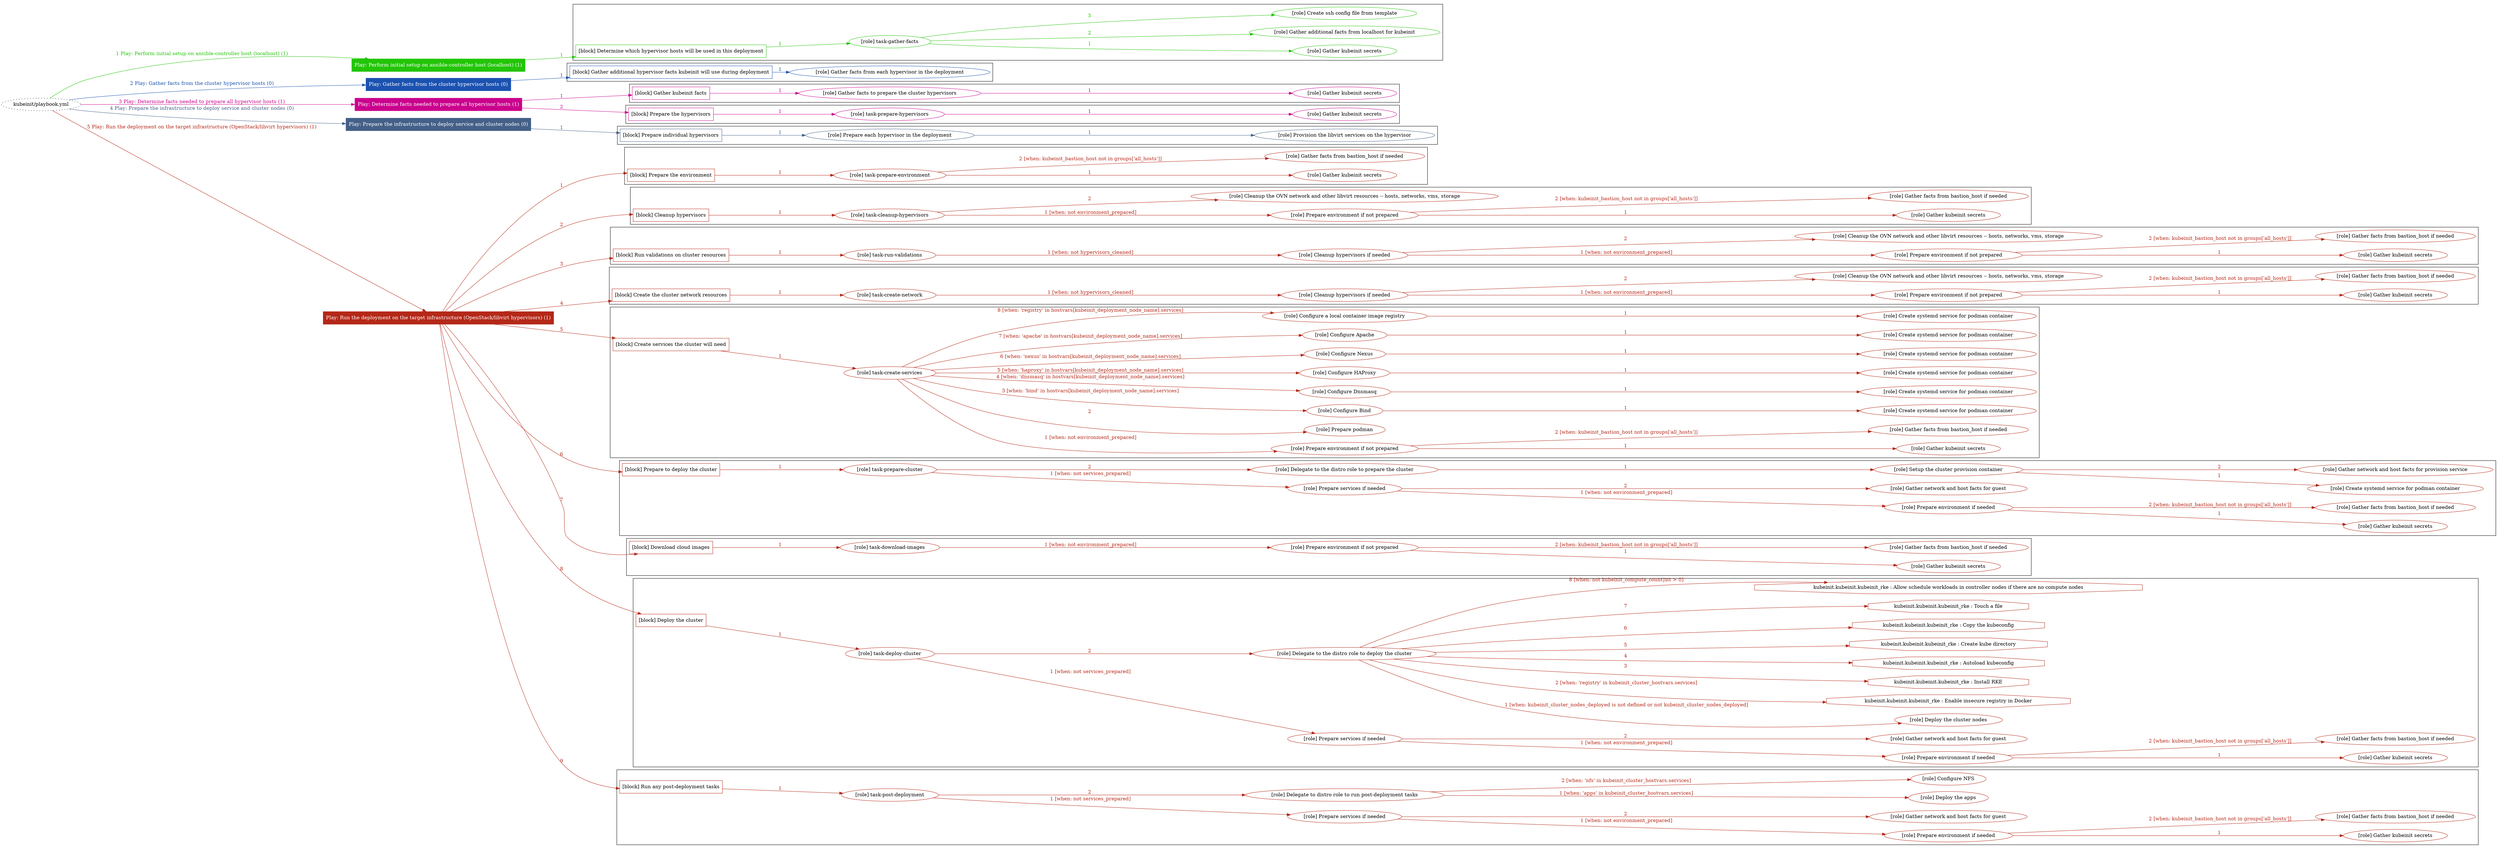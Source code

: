 digraph {
	graph [concentrate=true ordering=in rankdir=LR ratio=fill]
	edge [esep=5 sep=10]
	"kubeinit/playbook.yml" [URL="/home/runner/work/kubeinit/kubeinit/kubeinit/playbook.yml" id=playbook_997d7020 style=dotted]
	"kubeinit/playbook.yml" -> play_9b0a5a43 [label="1 Play: Perform initial setup on ansible-controller host (localhost) (1)" color="#22c507" fontcolor="#22c507" id=edge_play_9b0a5a43 labeltooltip="1 Play: Perform initial setup on ansible-controller host (localhost) (1)" tooltip="1 Play: Perform initial setup on ansible-controller host (localhost) (1)"]
	subgraph "Play: Perform initial setup on ansible-controller host (localhost) (1)" {
		play_9b0a5a43 [label="Play: Perform initial setup on ansible-controller host (localhost) (1)" URL="/home/runner/work/kubeinit/kubeinit/kubeinit/playbook.yml" color="#22c507" fontcolor="#ffffff" id=play_9b0a5a43 shape=box style=filled tooltip=localhost]
		play_9b0a5a43 -> block_a9a8a335 [label=1 color="#22c507" fontcolor="#22c507" id=edge_block_a9a8a335 labeltooltip=1 tooltip=1]
		subgraph cluster_block_a9a8a335 {
			block_a9a8a335 [label="[block] Determine which hypervisor hosts will be used in this deployment" URL="/home/runner/work/kubeinit/kubeinit/kubeinit/playbook.yml" color="#22c507" id=block_a9a8a335 labeltooltip="Determine which hypervisor hosts will be used in this deployment" shape=box tooltip="Determine which hypervisor hosts will be used in this deployment"]
			block_a9a8a335 -> role_75005054 [label="1 " color="#22c507" fontcolor="#22c507" id=edge_role_75005054 labeltooltip="1 " tooltip="1 "]
			subgraph "task-gather-facts" {
				role_75005054 [label="[role] task-gather-facts" URL="/home/runner/work/kubeinit/kubeinit/kubeinit/playbook.yml" color="#22c507" id=role_75005054 tooltip="task-gather-facts"]
				role_75005054 -> role_78a92930 [label="1 " color="#22c507" fontcolor="#22c507" id=edge_role_78a92930 labeltooltip="1 " tooltip="1 "]
				subgraph "Gather kubeinit secrets" {
					role_78a92930 [label="[role] Gather kubeinit secrets" URL="/home/runner/.ansible/collections/ansible_collections/kubeinit/kubeinit/roles/kubeinit_prepare/tasks/build_hypervisors_group.yml" color="#22c507" id=role_78a92930 tooltip="Gather kubeinit secrets"]
				}
				role_75005054 -> role_600c07ed [label="2 " color="#22c507" fontcolor="#22c507" id=edge_role_600c07ed labeltooltip="2 " tooltip="2 "]
				subgraph "Gather additional facts from localhost for kubeinit" {
					role_600c07ed [label="[role] Gather additional facts from localhost for kubeinit" URL="/home/runner/.ansible/collections/ansible_collections/kubeinit/kubeinit/roles/kubeinit_prepare/tasks/build_hypervisors_group.yml" color="#22c507" id=role_600c07ed tooltip="Gather additional facts from localhost for kubeinit"]
				}
				role_75005054 -> role_361a800b [label="3 " color="#22c507" fontcolor="#22c507" id=edge_role_361a800b labeltooltip="3 " tooltip="3 "]
				subgraph "Create ssh config file from template" {
					role_361a800b [label="[role] Create ssh config file from template" URL="/home/runner/.ansible/collections/ansible_collections/kubeinit/kubeinit/roles/kubeinit_prepare/tasks/build_hypervisors_group.yml" color="#22c507" id=role_361a800b tooltip="Create ssh config file from template"]
				}
			}
		}
	}
	"kubeinit/playbook.yml" -> play_b379dd19 [label="2 Play: Gather facts from the cluster hypervisor hosts (0)" color="#1b52b1" fontcolor="#1b52b1" id=edge_play_b379dd19 labeltooltip="2 Play: Gather facts from the cluster hypervisor hosts (0)" tooltip="2 Play: Gather facts from the cluster hypervisor hosts (0)"]
	subgraph "Play: Gather facts from the cluster hypervisor hosts (0)" {
		play_b379dd19 [label="Play: Gather facts from the cluster hypervisor hosts (0)" URL="/home/runner/work/kubeinit/kubeinit/kubeinit/playbook.yml" color="#1b52b1" fontcolor="#ffffff" id=play_b379dd19 shape=box style=filled tooltip="Play: Gather facts from the cluster hypervisor hosts (0)"]
		play_b379dd19 -> block_2cb85947 [label=1 color="#1b52b1" fontcolor="#1b52b1" id=edge_block_2cb85947 labeltooltip=1 tooltip=1]
		subgraph cluster_block_2cb85947 {
			block_2cb85947 [label="[block] Gather additional hypervisor facts kubeinit will use during deployment" URL="/home/runner/work/kubeinit/kubeinit/kubeinit/playbook.yml" color="#1b52b1" id=block_2cb85947 labeltooltip="Gather additional hypervisor facts kubeinit will use during deployment" shape=box tooltip="Gather additional hypervisor facts kubeinit will use during deployment"]
			block_2cb85947 -> role_1ce37c10 [label="1 " color="#1b52b1" fontcolor="#1b52b1" id=edge_role_1ce37c10 labeltooltip="1 " tooltip="1 "]
			subgraph "Gather facts from each hypervisor in the deployment" {
				role_1ce37c10 [label="[role] Gather facts from each hypervisor in the deployment" URL="/home/runner/work/kubeinit/kubeinit/kubeinit/playbook.yml" color="#1b52b1" id=role_1ce37c10 tooltip="Gather facts from each hypervisor in the deployment"]
			}
		}
	}
	"kubeinit/playbook.yml" -> play_1797cc5e [label="3 Play: Determine facts needed to prepare all hypervisor hosts (1)" color="#ca028d" fontcolor="#ca028d" id=edge_play_1797cc5e labeltooltip="3 Play: Determine facts needed to prepare all hypervisor hosts (1)" tooltip="3 Play: Determine facts needed to prepare all hypervisor hosts (1)"]
	subgraph "Play: Determine facts needed to prepare all hypervisor hosts (1)" {
		play_1797cc5e [label="Play: Determine facts needed to prepare all hypervisor hosts (1)" URL="/home/runner/work/kubeinit/kubeinit/kubeinit/playbook.yml" color="#ca028d" fontcolor="#ffffff" id=play_1797cc5e shape=box style=filled tooltip=localhost]
		play_1797cc5e -> block_aabbb142 [label=1 color="#ca028d" fontcolor="#ca028d" id=edge_block_aabbb142 labeltooltip=1 tooltip=1]
		subgraph cluster_block_aabbb142 {
			block_aabbb142 [label="[block] Gather kubeinit facts" URL="/home/runner/work/kubeinit/kubeinit/kubeinit/playbook.yml" color="#ca028d" id=block_aabbb142 labeltooltip="Gather kubeinit facts" shape=box tooltip="Gather kubeinit facts"]
			block_aabbb142 -> role_43e5712a [label="1 " color="#ca028d" fontcolor="#ca028d" id=edge_role_43e5712a labeltooltip="1 " tooltip="1 "]
			subgraph "Gather facts to prepare the cluster hypervisors" {
				role_43e5712a [label="[role] Gather facts to prepare the cluster hypervisors" URL="/home/runner/work/kubeinit/kubeinit/kubeinit/playbook.yml" color="#ca028d" id=role_43e5712a tooltip="Gather facts to prepare the cluster hypervisors"]
				role_43e5712a -> role_d2bb7efd [label="1 " color="#ca028d" fontcolor="#ca028d" id=edge_role_d2bb7efd labeltooltip="1 " tooltip="1 "]
				subgraph "Gather kubeinit secrets" {
					role_d2bb7efd [label="[role] Gather kubeinit secrets" URL="/home/runner/.ansible/collections/ansible_collections/kubeinit/kubeinit/roles/kubeinit_prepare/tasks/gather_kubeinit_facts.yml" color="#ca028d" id=role_d2bb7efd tooltip="Gather kubeinit secrets"]
				}
			}
		}
		play_1797cc5e -> block_2b520a9e [label=2 color="#ca028d" fontcolor="#ca028d" id=edge_block_2b520a9e labeltooltip=2 tooltip=2]
		subgraph cluster_block_2b520a9e {
			block_2b520a9e [label="[block] Prepare the hypervisors" URL="/home/runner/work/kubeinit/kubeinit/kubeinit/playbook.yml" color="#ca028d" id=block_2b520a9e labeltooltip="Prepare the hypervisors" shape=box tooltip="Prepare the hypervisors"]
			block_2b520a9e -> role_76524e2c [label="1 " color="#ca028d" fontcolor="#ca028d" id=edge_role_76524e2c labeltooltip="1 " tooltip="1 "]
			subgraph "task-prepare-hypervisors" {
				role_76524e2c [label="[role] task-prepare-hypervisors" URL="/home/runner/work/kubeinit/kubeinit/kubeinit/playbook.yml" color="#ca028d" id=role_76524e2c tooltip="task-prepare-hypervisors"]
				role_76524e2c -> role_dbe32e71 [label="1 " color="#ca028d" fontcolor="#ca028d" id=edge_role_dbe32e71 labeltooltip="1 " tooltip="1 "]
				subgraph "Gather kubeinit secrets" {
					role_dbe32e71 [label="[role] Gather kubeinit secrets" URL="/home/runner/.ansible/collections/ansible_collections/kubeinit/kubeinit/roles/kubeinit_prepare/tasks/gather_kubeinit_facts.yml" color="#ca028d" id=role_dbe32e71 tooltip="Gather kubeinit secrets"]
				}
			}
		}
	}
	"kubeinit/playbook.yml" -> play_b7ab65be [label="4 Play: Prepare the infrastructure to deploy service and cluster nodes (0)" color="#446088" fontcolor="#446088" id=edge_play_b7ab65be labeltooltip="4 Play: Prepare the infrastructure to deploy service and cluster nodes (0)" tooltip="4 Play: Prepare the infrastructure to deploy service and cluster nodes (0)"]
	subgraph "Play: Prepare the infrastructure to deploy service and cluster nodes (0)" {
		play_b7ab65be [label="Play: Prepare the infrastructure to deploy service and cluster nodes (0)" URL="/home/runner/work/kubeinit/kubeinit/kubeinit/playbook.yml" color="#446088" fontcolor="#ffffff" id=play_b7ab65be shape=box style=filled tooltip="Play: Prepare the infrastructure to deploy service and cluster nodes (0)"]
		play_b7ab65be -> block_a1ce4ff9 [label=1 color="#446088" fontcolor="#446088" id=edge_block_a1ce4ff9 labeltooltip=1 tooltip=1]
		subgraph cluster_block_a1ce4ff9 {
			block_a1ce4ff9 [label="[block] Prepare individual hypervisors" URL="/home/runner/work/kubeinit/kubeinit/kubeinit/playbook.yml" color="#446088" id=block_a1ce4ff9 labeltooltip="Prepare individual hypervisors" shape=box tooltip="Prepare individual hypervisors"]
			block_a1ce4ff9 -> role_3e8a6bdf [label="1 " color="#446088" fontcolor="#446088" id=edge_role_3e8a6bdf labeltooltip="1 " tooltip="1 "]
			subgraph "Prepare each hypervisor in the deployment" {
				role_3e8a6bdf [label="[role] Prepare each hypervisor in the deployment" URL="/home/runner/work/kubeinit/kubeinit/kubeinit/playbook.yml" color="#446088" id=role_3e8a6bdf tooltip="Prepare each hypervisor in the deployment"]
				role_3e8a6bdf -> role_8178c828 [label="1 " color="#446088" fontcolor="#446088" id=edge_role_8178c828 labeltooltip="1 " tooltip="1 "]
				subgraph "Provision the libvirt services on the hypervisor" {
					role_8178c828 [label="[role] Provision the libvirt services on the hypervisor" URL="/home/runner/.ansible/collections/ansible_collections/kubeinit/kubeinit/roles/kubeinit_prepare/tasks/prepare_hypervisor.yml" color="#446088" id=role_8178c828 tooltip="Provision the libvirt services on the hypervisor"]
				}
			}
		}
	}
	"kubeinit/playbook.yml" -> play_e17e0794 [label="5 Play: Run the deployment on the target infrastructure (OpenStack/libvirt hypervisors) (1)" color="#b42818" fontcolor="#b42818" id=edge_play_e17e0794 labeltooltip="5 Play: Run the deployment on the target infrastructure (OpenStack/libvirt hypervisors) (1)" tooltip="5 Play: Run the deployment on the target infrastructure (OpenStack/libvirt hypervisors) (1)"]
	subgraph "Play: Run the deployment on the target infrastructure (OpenStack/libvirt hypervisors) (1)" {
		play_e17e0794 [label="Play: Run the deployment on the target infrastructure (OpenStack/libvirt hypervisors) (1)" URL="/home/runner/work/kubeinit/kubeinit/kubeinit/playbook.yml" color="#b42818" fontcolor="#ffffff" id=play_e17e0794 shape=box style=filled tooltip=localhost]
		play_e17e0794 -> block_6441ca7a [label=1 color="#b42818" fontcolor="#b42818" id=edge_block_6441ca7a labeltooltip=1 tooltip=1]
		subgraph cluster_block_6441ca7a {
			block_6441ca7a [label="[block] Prepare the environment" URL="/home/runner/work/kubeinit/kubeinit/kubeinit/playbook.yml" color="#b42818" id=block_6441ca7a labeltooltip="Prepare the environment" shape=box tooltip="Prepare the environment"]
			block_6441ca7a -> role_fa4f827b [label="1 " color="#b42818" fontcolor="#b42818" id=edge_role_fa4f827b labeltooltip="1 " tooltip="1 "]
			subgraph "task-prepare-environment" {
				role_fa4f827b [label="[role] task-prepare-environment" URL="/home/runner/work/kubeinit/kubeinit/kubeinit/playbook.yml" color="#b42818" id=role_fa4f827b tooltip="task-prepare-environment"]
				role_fa4f827b -> role_af2fbe6f [label="1 " color="#b42818" fontcolor="#b42818" id=edge_role_af2fbe6f labeltooltip="1 " tooltip="1 "]
				subgraph "Gather kubeinit secrets" {
					role_af2fbe6f [label="[role] Gather kubeinit secrets" URL="/home/runner/.ansible/collections/ansible_collections/kubeinit/kubeinit/roles/kubeinit_prepare/tasks/gather_kubeinit_facts.yml" color="#b42818" id=role_af2fbe6f tooltip="Gather kubeinit secrets"]
				}
				role_fa4f827b -> role_251e8fa6 [label="2 [when: kubeinit_bastion_host not in groups['all_hosts']]" color="#b42818" fontcolor="#b42818" id=edge_role_251e8fa6 labeltooltip="2 [when: kubeinit_bastion_host not in groups['all_hosts']]" tooltip="2 [when: kubeinit_bastion_host not in groups['all_hosts']]"]
				subgraph "Gather facts from bastion_host if needed" {
					role_251e8fa6 [label="[role] Gather facts from bastion_host if needed" URL="/home/runner/.ansible/collections/ansible_collections/kubeinit/kubeinit/roles/kubeinit_prepare/tasks/main.yml" color="#b42818" id=role_251e8fa6 tooltip="Gather facts from bastion_host if needed"]
				}
			}
		}
		play_e17e0794 -> block_bcee47f4 [label=2 color="#b42818" fontcolor="#b42818" id=edge_block_bcee47f4 labeltooltip=2 tooltip=2]
		subgraph cluster_block_bcee47f4 {
			block_bcee47f4 [label="[block] Cleanup hypervisors" URL="/home/runner/work/kubeinit/kubeinit/kubeinit/playbook.yml" color="#b42818" id=block_bcee47f4 labeltooltip="Cleanup hypervisors" shape=box tooltip="Cleanup hypervisors"]
			block_bcee47f4 -> role_d2eb9fa0 [label="1 " color="#b42818" fontcolor="#b42818" id=edge_role_d2eb9fa0 labeltooltip="1 " tooltip="1 "]
			subgraph "task-cleanup-hypervisors" {
				role_d2eb9fa0 [label="[role] task-cleanup-hypervisors" URL="/home/runner/work/kubeinit/kubeinit/kubeinit/playbook.yml" color="#b42818" id=role_d2eb9fa0 tooltip="task-cleanup-hypervisors"]
				role_d2eb9fa0 -> role_5d3f6b02 [label="1 [when: not environment_prepared]" color="#b42818" fontcolor="#b42818" id=edge_role_5d3f6b02 labeltooltip="1 [when: not environment_prepared]" tooltip="1 [when: not environment_prepared]"]
				subgraph "Prepare environment if not prepared" {
					role_5d3f6b02 [label="[role] Prepare environment if not prepared" URL="/home/runner/.ansible/collections/ansible_collections/kubeinit/kubeinit/roles/kubeinit_libvirt/tasks/cleanup_hypervisors.yml" color="#b42818" id=role_5d3f6b02 tooltip="Prepare environment if not prepared"]
					role_5d3f6b02 -> role_1ddfdde3 [label="1 " color="#b42818" fontcolor="#b42818" id=edge_role_1ddfdde3 labeltooltip="1 " tooltip="1 "]
					subgraph "Gather kubeinit secrets" {
						role_1ddfdde3 [label="[role] Gather kubeinit secrets" URL="/home/runner/.ansible/collections/ansible_collections/kubeinit/kubeinit/roles/kubeinit_prepare/tasks/gather_kubeinit_facts.yml" color="#b42818" id=role_1ddfdde3 tooltip="Gather kubeinit secrets"]
					}
					role_5d3f6b02 -> role_95cafb66 [label="2 [when: kubeinit_bastion_host not in groups['all_hosts']]" color="#b42818" fontcolor="#b42818" id=edge_role_95cafb66 labeltooltip="2 [when: kubeinit_bastion_host not in groups['all_hosts']]" tooltip="2 [when: kubeinit_bastion_host not in groups['all_hosts']]"]
					subgraph "Gather facts from bastion_host if needed" {
						role_95cafb66 [label="[role] Gather facts from bastion_host if needed" URL="/home/runner/.ansible/collections/ansible_collections/kubeinit/kubeinit/roles/kubeinit_prepare/tasks/main.yml" color="#b42818" id=role_95cafb66 tooltip="Gather facts from bastion_host if needed"]
					}
				}
				role_d2eb9fa0 -> role_78b65a37 [label="2 " color="#b42818" fontcolor="#b42818" id=edge_role_78b65a37 labeltooltip="2 " tooltip="2 "]
				subgraph "Cleanup the OVN network and other libvirt resources -- hosts, networks, vms, storage" {
					role_78b65a37 [label="[role] Cleanup the OVN network and other libvirt resources -- hosts, networks, vms, storage" URL="/home/runner/.ansible/collections/ansible_collections/kubeinit/kubeinit/roles/kubeinit_libvirt/tasks/cleanup_hypervisors.yml" color="#b42818" id=role_78b65a37 tooltip="Cleanup the OVN network and other libvirt resources -- hosts, networks, vms, storage"]
				}
			}
		}
		play_e17e0794 -> block_33274999 [label=3 color="#b42818" fontcolor="#b42818" id=edge_block_33274999 labeltooltip=3 tooltip=3]
		subgraph cluster_block_33274999 {
			block_33274999 [label="[block] Run validations on cluster resources" URL="/home/runner/work/kubeinit/kubeinit/kubeinit/playbook.yml" color="#b42818" id=block_33274999 labeltooltip="Run validations on cluster resources" shape=box tooltip="Run validations on cluster resources"]
			block_33274999 -> role_0f7f18e3 [label="1 " color="#b42818" fontcolor="#b42818" id=edge_role_0f7f18e3 labeltooltip="1 " tooltip="1 "]
			subgraph "task-run-validations" {
				role_0f7f18e3 [label="[role] task-run-validations" URL="/home/runner/work/kubeinit/kubeinit/kubeinit/playbook.yml" color="#b42818" id=role_0f7f18e3 tooltip="task-run-validations"]
				role_0f7f18e3 -> role_eb3679a6 [label="1 [when: not hypervisors_cleaned]" color="#b42818" fontcolor="#b42818" id=edge_role_eb3679a6 labeltooltip="1 [when: not hypervisors_cleaned]" tooltip="1 [when: not hypervisors_cleaned]"]
				subgraph "Cleanup hypervisors if needed" {
					role_eb3679a6 [label="[role] Cleanup hypervisors if needed" URL="/home/runner/.ansible/collections/ansible_collections/kubeinit/kubeinit/roles/kubeinit_validations/tasks/main.yml" color="#b42818" id=role_eb3679a6 tooltip="Cleanup hypervisors if needed"]
					role_eb3679a6 -> role_8c27d802 [label="1 [when: not environment_prepared]" color="#b42818" fontcolor="#b42818" id=edge_role_8c27d802 labeltooltip="1 [when: not environment_prepared]" tooltip="1 [when: not environment_prepared]"]
					subgraph "Prepare environment if not prepared" {
						role_8c27d802 [label="[role] Prepare environment if not prepared" URL="/home/runner/.ansible/collections/ansible_collections/kubeinit/kubeinit/roles/kubeinit_libvirt/tasks/cleanup_hypervisors.yml" color="#b42818" id=role_8c27d802 tooltip="Prepare environment if not prepared"]
						role_8c27d802 -> role_b6fb9320 [label="1 " color="#b42818" fontcolor="#b42818" id=edge_role_b6fb9320 labeltooltip="1 " tooltip="1 "]
						subgraph "Gather kubeinit secrets" {
							role_b6fb9320 [label="[role] Gather kubeinit secrets" URL="/home/runner/.ansible/collections/ansible_collections/kubeinit/kubeinit/roles/kubeinit_prepare/tasks/gather_kubeinit_facts.yml" color="#b42818" id=role_b6fb9320 tooltip="Gather kubeinit secrets"]
						}
						role_8c27d802 -> role_f0c79b6b [label="2 [when: kubeinit_bastion_host not in groups['all_hosts']]" color="#b42818" fontcolor="#b42818" id=edge_role_f0c79b6b labeltooltip="2 [when: kubeinit_bastion_host not in groups['all_hosts']]" tooltip="2 [when: kubeinit_bastion_host not in groups['all_hosts']]"]
						subgraph "Gather facts from bastion_host if needed" {
							role_f0c79b6b [label="[role] Gather facts from bastion_host if needed" URL="/home/runner/.ansible/collections/ansible_collections/kubeinit/kubeinit/roles/kubeinit_prepare/tasks/main.yml" color="#b42818" id=role_f0c79b6b tooltip="Gather facts from bastion_host if needed"]
						}
					}
					role_eb3679a6 -> role_df9f75a2 [label="2 " color="#b42818" fontcolor="#b42818" id=edge_role_df9f75a2 labeltooltip="2 " tooltip="2 "]
					subgraph "Cleanup the OVN network and other libvirt resources -- hosts, networks, vms, storage" {
						role_df9f75a2 [label="[role] Cleanup the OVN network and other libvirt resources -- hosts, networks, vms, storage" URL="/home/runner/.ansible/collections/ansible_collections/kubeinit/kubeinit/roles/kubeinit_libvirt/tasks/cleanup_hypervisors.yml" color="#b42818" id=role_df9f75a2 tooltip="Cleanup the OVN network and other libvirt resources -- hosts, networks, vms, storage"]
					}
				}
			}
		}
		play_e17e0794 -> block_75992acb [label=4 color="#b42818" fontcolor="#b42818" id=edge_block_75992acb labeltooltip=4 tooltip=4]
		subgraph cluster_block_75992acb {
			block_75992acb [label="[block] Create the cluster network resources" URL="/home/runner/work/kubeinit/kubeinit/kubeinit/playbook.yml" color="#b42818" id=block_75992acb labeltooltip="Create the cluster network resources" shape=box tooltip="Create the cluster network resources"]
			block_75992acb -> role_f5f83ca0 [label="1 " color="#b42818" fontcolor="#b42818" id=edge_role_f5f83ca0 labeltooltip="1 " tooltip="1 "]
			subgraph "task-create-network" {
				role_f5f83ca0 [label="[role] task-create-network" URL="/home/runner/work/kubeinit/kubeinit/kubeinit/playbook.yml" color="#b42818" id=role_f5f83ca0 tooltip="task-create-network"]
				role_f5f83ca0 -> role_f79edc00 [label="1 [when: not hypervisors_cleaned]" color="#b42818" fontcolor="#b42818" id=edge_role_f79edc00 labeltooltip="1 [when: not hypervisors_cleaned]" tooltip="1 [when: not hypervisors_cleaned]"]
				subgraph "Cleanup hypervisors if needed" {
					role_f79edc00 [label="[role] Cleanup hypervisors if needed" URL="/home/runner/.ansible/collections/ansible_collections/kubeinit/kubeinit/roles/kubeinit_libvirt/tasks/create_network.yml" color="#b42818" id=role_f79edc00 tooltip="Cleanup hypervisors if needed"]
					role_f79edc00 -> role_35343ccd [label="1 [when: not environment_prepared]" color="#b42818" fontcolor="#b42818" id=edge_role_35343ccd labeltooltip="1 [when: not environment_prepared]" tooltip="1 [when: not environment_prepared]"]
					subgraph "Prepare environment if not prepared" {
						role_35343ccd [label="[role] Prepare environment if not prepared" URL="/home/runner/.ansible/collections/ansible_collections/kubeinit/kubeinit/roles/kubeinit_libvirt/tasks/cleanup_hypervisors.yml" color="#b42818" id=role_35343ccd tooltip="Prepare environment if not prepared"]
						role_35343ccd -> role_753b9b7c [label="1 " color="#b42818" fontcolor="#b42818" id=edge_role_753b9b7c labeltooltip="1 " tooltip="1 "]
						subgraph "Gather kubeinit secrets" {
							role_753b9b7c [label="[role] Gather kubeinit secrets" URL="/home/runner/.ansible/collections/ansible_collections/kubeinit/kubeinit/roles/kubeinit_prepare/tasks/gather_kubeinit_facts.yml" color="#b42818" id=role_753b9b7c tooltip="Gather kubeinit secrets"]
						}
						role_35343ccd -> role_3ac8f182 [label="2 [when: kubeinit_bastion_host not in groups['all_hosts']]" color="#b42818" fontcolor="#b42818" id=edge_role_3ac8f182 labeltooltip="2 [when: kubeinit_bastion_host not in groups['all_hosts']]" tooltip="2 [when: kubeinit_bastion_host not in groups['all_hosts']]"]
						subgraph "Gather facts from bastion_host if needed" {
							role_3ac8f182 [label="[role] Gather facts from bastion_host if needed" URL="/home/runner/.ansible/collections/ansible_collections/kubeinit/kubeinit/roles/kubeinit_prepare/tasks/main.yml" color="#b42818" id=role_3ac8f182 tooltip="Gather facts from bastion_host if needed"]
						}
					}
					role_f79edc00 -> role_4945bac0 [label="2 " color="#b42818" fontcolor="#b42818" id=edge_role_4945bac0 labeltooltip="2 " tooltip="2 "]
					subgraph "Cleanup the OVN network and other libvirt resources -- hosts, networks, vms, storage" {
						role_4945bac0 [label="[role] Cleanup the OVN network and other libvirt resources -- hosts, networks, vms, storage" URL="/home/runner/.ansible/collections/ansible_collections/kubeinit/kubeinit/roles/kubeinit_libvirt/tasks/cleanup_hypervisors.yml" color="#b42818" id=role_4945bac0 tooltip="Cleanup the OVN network and other libvirt resources -- hosts, networks, vms, storage"]
					}
				}
			}
		}
		play_e17e0794 -> block_4c77125c [label=5 color="#b42818" fontcolor="#b42818" id=edge_block_4c77125c labeltooltip=5 tooltip=5]
		subgraph cluster_block_4c77125c {
			block_4c77125c [label="[block] Create services the cluster will need" URL="/home/runner/work/kubeinit/kubeinit/kubeinit/playbook.yml" color="#b42818" id=block_4c77125c labeltooltip="Create services the cluster will need" shape=box tooltip="Create services the cluster will need"]
			block_4c77125c -> role_a916db68 [label="1 " color="#b42818" fontcolor="#b42818" id=edge_role_a916db68 labeltooltip="1 " tooltip="1 "]
			subgraph "task-create-services" {
				role_a916db68 [label="[role] task-create-services" URL="/home/runner/work/kubeinit/kubeinit/kubeinit/playbook.yml" color="#b42818" id=role_a916db68 tooltip="task-create-services"]
				role_a916db68 -> role_ac27b4a9 [label="1 [when: not environment_prepared]" color="#b42818" fontcolor="#b42818" id=edge_role_ac27b4a9 labeltooltip="1 [when: not environment_prepared]" tooltip="1 [when: not environment_prepared]"]
				subgraph "Prepare environment if not prepared" {
					role_ac27b4a9 [label="[role] Prepare environment if not prepared" URL="/home/runner/.ansible/collections/ansible_collections/kubeinit/kubeinit/roles/kubeinit_services/tasks/main.yml" color="#b42818" id=role_ac27b4a9 tooltip="Prepare environment if not prepared"]
					role_ac27b4a9 -> role_b1098834 [label="1 " color="#b42818" fontcolor="#b42818" id=edge_role_b1098834 labeltooltip="1 " tooltip="1 "]
					subgraph "Gather kubeinit secrets" {
						role_b1098834 [label="[role] Gather kubeinit secrets" URL="/home/runner/.ansible/collections/ansible_collections/kubeinit/kubeinit/roles/kubeinit_prepare/tasks/gather_kubeinit_facts.yml" color="#b42818" id=role_b1098834 tooltip="Gather kubeinit secrets"]
					}
					role_ac27b4a9 -> role_4eb4e416 [label="2 [when: kubeinit_bastion_host not in groups['all_hosts']]" color="#b42818" fontcolor="#b42818" id=edge_role_4eb4e416 labeltooltip="2 [when: kubeinit_bastion_host not in groups['all_hosts']]" tooltip="2 [when: kubeinit_bastion_host not in groups['all_hosts']]"]
					subgraph "Gather facts from bastion_host if needed" {
						role_4eb4e416 [label="[role] Gather facts from bastion_host if needed" URL="/home/runner/.ansible/collections/ansible_collections/kubeinit/kubeinit/roles/kubeinit_prepare/tasks/main.yml" color="#b42818" id=role_4eb4e416 tooltip="Gather facts from bastion_host if needed"]
					}
				}
				role_a916db68 -> role_59b1f002 [label="2 " color="#b42818" fontcolor="#b42818" id=edge_role_59b1f002 labeltooltip="2 " tooltip="2 "]
				subgraph "Prepare podman" {
					role_59b1f002 [label="[role] Prepare podman" URL="/home/runner/.ansible/collections/ansible_collections/kubeinit/kubeinit/roles/kubeinit_services/tasks/00_create_service_pod.yml" color="#b42818" id=role_59b1f002 tooltip="Prepare podman"]
				}
				role_a916db68 -> role_df531353 [label="3 [when: 'bind' in hostvars[kubeinit_deployment_node_name].services]" color="#b42818" fontcolor="#b42818" id=edge_role_df531353 labeltooltip="3 [when: 'bind' in hostvars[kubeinit_deployment_node_name].services]" tooltip="3 [when: 'bind' in hostvars[kubeinit_deployment_node_name].services]"]
				subgraph "Configure Bind" {
					role_df531353 [label="[role] Configure Bind" URL="/home/runner/.ansible/collections/ansible_collections/kubeinit/kubeinit/roles/kubeinit_services/tasks/start_services_containers.yml" color="#b42818" id=role_df531353 tooltip="Configure Bind"]
					role_df531353 -> role_90292e6a [label="1 " color="#b42818" fontcolor="#b42818" id=edge_role_90292e6a labeltooltip="1 " tooltip="1 "]
					subgraph "Create systemd service for podman container" {
						role_90292e6a [label="[role] Create systemd service for podman container" URL="/home/runner/.ansible/collections/ansible_collections/kubeinit/kubeinit/roles/kubeinit_bind/tasks/main.yml" color="#b42818" id=role_90292e6a tooltip="Create systemd service for podman container"]
					}
				}
				role_a916db68 -> role_b67d101e [label="4 [when: 'dnsmasq' in hostvars[kubeinit_deployment_node_name].services]" color="#b42818" fontcolor="#b42818" id=edge_role_b67d101e labeltooltip="4 [when: 'dnsmasq' in hostvars[kubeinit_deployment_node_name].services]" tooltip="4 [when: 'dnsmasq' in hostvars[kubeinit_deployment_node_name].services]"]
				subgraph "Configure Dnsmasq" {
					role_b67d101e [label="[role] Configure Dnsmasq" URL="/home/runner/.ansible/collections/ansible_collections/kubeinit/kubeinit/roles/kubeinit_services/tasks/start_services_containers.yml" color="#b42818" id=role_b67d101e tooltip="Configure Dnsmasq"]
					role_b67d101e -> role_321707a8 [label="1 " color="#b42818" fontcolor="#b42818" id=edge_role_321707a8 labeltooltip="1 " tooltip="1 "]
					subgraph "Create systemd service for podman container" {
						role_321707a8 [label="[role] Create systemd service for podman container" URL="/home/runner/.ansible/collections/ansible_collections/kubeinit/kubeinit/roles/kubeinit_dnsmasq/tasks/main.yml" color="#b42818" id=role_321707a8 tooltip="Create systemd service for podman container"]
					}
				}
				role_a916db68 -> role_579ed423 [label="5 [when: 'haproxy' in hostvars[kubeinit_deployment_node_name].services]" color="#b42818" fontcolor="#b42818" id=edge_role_579ed423 labeltooltip="5 [when: 'haproxy' in hostvars[kubeinit_deployment_node_name].services]" tooltip="5 [when: 'haproxy' in hostvars[kubeinit_deployment_node_name].services]"]
				subgraph "Configure HAProxy" {
					role_579ed423 [label="[role] Configure HAProxy" URL="/home/runner/.ansible/collections/ansible_collections/kubeinit/kubeinit/roles/kubeinit_services/tasks/start_services_containers.yml" color="#b42818" id=role_579ed423 tooltip="Configure HAProxy"]
					role_579ed423 -> role_e650393b [label="1 " color="#b42818" fontcolor="#b42818" id=edge_role_e650393b labeltooltip="1 " tooltip="1 "]
					subgraph "Create systemd service for podman container" {
						role_e650393b [label="[role] Create systemd service for podman container" URL="/home/runner/.ansible/collections/ansible_collections/kubeinit/kubeinit/roles/kubeinit_haproxy/tasks/main.yml" color="#b42818" id=role_e650393b tooltip="Create systemd service for podman container"]
					}
				}
				role_a916db68 -> role_1f26ab95 [label="6 [when: 'nexus' in hostvars[kubeinit_deployment_node_name].services]" color="#b42818" fontcolor="#b42818" id=edge_role_1f26ab95 labeltooltip="6 [when: 'nexus' in hostvars[kubeinit_deployment_node_name].services]" tooltip="6 [when: 'nexus' in hostvars[kubeinit_deployment_node_name].services]"]
				subgraph "Configure Nexus" {
					role_1f26ab95 [label="[role] Configure Nexus" URL="/home/runner/.ansible/collections/ansible_collections/kubeinit/kubeinit/roles/kubeinit_services/tasks/start_services_containers.yml" color="#b42818" id=role_1f26ab95 tooltip="Configure Nexus"]
					role_1f26ab95 -> role_2e6ebc13 [label="1 " color="#b42818" fontcolor="#b42818" id=edge_role_2e6ebc13 labeltooltip="1 " tooltip="1 "]
					subgraph "Create systemd service for podman container" {
						role_2e6ebc13 [label="[role] Create systemd service for podman container" URL="/home/runner/.ansible/collections/ansible_collections/kubeinit/kubeinit/roles/kubeinit_nexus/tasks/main.yml" color="#b42818" id=role_2e6ebc13 tooltip="Create systemd service for podman container"]
					}
				}
				role_a916db68 -> role_f04bea0c [label="7 [when: 'apache' in hostvars[kubeinit_deployment_node_name].services]" color="#b42818" fontcolor="#b42818" id=edge_role_f04bea0c labeltooltip="7 [when: 'apache' in hostvars[kubeinit_deployment_node_name].services]" tooltip="7 [when: 'apache' in hostvars[kubeinit_deployment_node_name].services]"]
				subgraph "Configure Apache" {
					role_f04bea0c [label="[role] Configure Apache" URL="/home/runner/.ansible/collections/ansible_collections/kubeinit/kubeinit/roles/kubeinit_services/tasks/start_services_containers.yml" color="#b42818" id=role_f04bea0c tooltip="Configure Apache"]
					role_f04bea0c -> role_c95c6dfd [label="1 " color="#b42818" fontcolor="#b42818" id=edge_role_c95c6dfd labeltooltip="1 " tooltip="1 "]
					subgraph "Create systemd service for podman container" {
						role_c95c6dfd [label="[role] Create systemd service for podman container" URL="/home/runner/.ansible/collections/ansible_collections/kubeinit/kubeinit/roles/kubeinit_apache/tasks/main.yml" color="#b42818" id=role_c95c6dfd tooltip="Create systemd service for podman container"]
					}
				}
				role_a916db68 -> role_457d4a63 [label="8 [when: 'registry' in hostvars[kubeinit_deployment_node_name].services]" color="#b42818" fontcolor="#b42818" id=edge_role_457d4a63 labeltooltip="8 [when: 'registry' in hostvars[kubeinit_deployment_node_name].services]" tooltip="8 [when: 'registry' in hostvars[kubeinit_deployment_node_name].services]"]
				subgraph "Configure a local container image registry" {
					role_457d4a63 [label="[role] Configure a local container image registry" URL="/home/runner/.ansible/collections/ansible_collections/kubeinit/kubeinit/roles/kubeinit_services/tasks/start_services_containers.yml" color="#b42818" id=role_457d4a63 tooltip="Configure a local container image registry"]
					role_457d4a63 -> role_d203807f [label="1 " color="#b42818" fontcolor="#b42818" id=edge_role_d203807f labeltooltip="1 " tooltip="1 "]
					subgraph "Create systemd service for podman container" {
						role_d203807f [label="[role] Create systemd service for podman container" URL="/home/runner/.ansible/collections/ansible_collections/kubeinit/kubeinit/roles/kubeinit_registry/tasks/main.yml" color="#b42818" id=role_d203807f tooltip="Create systemd service for podman container"]
					}
				}
			}
		}
		play_e17e0794 -> block_e5cae826 [label=6 color="#b42818" fontcolor="#b42818" id=edge_block_e5cae826 labeltooltip=6 tooltip=6]
		subgraph cluster_block_e5cae826 {
			block_e5cae826 [label="[block] Prepare to deploy the cluster" URL="/home/runner/work/kubeinit/kubeinit/kubeinit/playbook.yml" color="#b42818" id=block_e5cae826 labeltooltip="Prepare to deploy the cluster" shape=box tooltip="Prepare to deploy the cluster"]
			block_e5cae826 -> role_6e58dd0b [label="1 " color="#b42818" fontcolor="#b42818" id=edge_role_6e58dd0b labeltooltip="1 " tooltip="1 "]
			subgraph "task-prepare-cluster" {
				role_6e58dd0b [label="[role] task-prepare-cluster" URL="/home/runner/work/kubeinit/kubeinit/kubeinit/playbook.yml" color="#b42818" id=role_6e58dd0b tooltip="task-prepare-cluster"]
				role_6e58dd0b -> role_2b24a29c [label="1 [when: not services_prepared]" color="#b42818" fontcolor="#b42818" id=edge_role_2b24a29c labeltooltip="1 [when: not services_prepared]" tooltip="1 [when: not services_prepared]"]
				subgraph "Prepare services if needed" {
					role_2b24a29c [label="[role] Prepare services if needed" URL="/home/runner/.ansible/collections/ansible_collections/kubeinit/kubeinit/roles/kubeinit_prepare/tasks/prepare_cluster.yml" color="#b42818" id=role_2b24a29c tooltip="Prepare services if needed"]
					role_2b24a29c -> role_de7ee928 [label="1 [when: not environment_prepared]" color="#b42818" fontcolor="#b42818" id=edge_role_de7ee928 labeltooltip="1 [when: not environment_prepared]" tooltip="1 [when: not environment_prepared]"]
					subgraph "Prepare environment if needed" {
						role_de7ee928 [label="[role] Prepare environment if needed" URL="/home/runner/.ansible/collections/ansible_collections/kubeinit/kubeinit/roles/kubeinit_services/tasks/prepare_services.yml" color="#b42818" id=role_de7ee928 tooltip="Prepare environment if needed"]
						role_de7ee928 -> role_9b4b79bc [label="1 " color="#b42818" fontcolor="#b42818" id=edge_role_9b4b79bc labeltooltip="1 " tooltip="1 "]
						subgraph "Gather kubeinit secrets" {
							role_9b4b79bc [label="[role] Gather kubeinit secrets" URL="/home/runner/.ansible/collections/ansible_collections/kubeinit/kubeinit/roles/kubeinit_prepare/tasks/gather_kubeinit_facts.yml" color="#b42818" id=role_9b4b79bc tooltip="Gather kubeinit secrets"]
						}
						role_de7ee928 -> role_3b7523c2 [label="2 [when: kubeinit_bastion_host not in groups['all_hosts']]" color="#b42818" fontcolor="#b42818" id=edge_role_3b7523c2 labeltooltip="2 [when: kubeinit_bastion_host not in groups['all_hosts']]" tooltip="2 [when: kubeinit_bastion_host not in groups['all_hosts']]"]
						subgraph "Gather facts from bastion_host if needed" {
							role_3b7523c2 [label="[role] Gather facts from bastion_host if needed" URL="/home/runner/.ansible/collections/ansible_collections/kubeinit/kubeinit/roles/kubeinit_prepare/tasks/main.yml" color="#b42818" id=role_3b7523c2 tooltip="Gather facts from bastion_host if needed"]
						}
					}
					role_2b24a29c -> role_30e33bde [label="2 " color="#b42818" fontcolor="#b42818" id=edge_role_30e33bde labeltooltip="2 " tooltip="2 "]
					subgraph "Gather network and host facts for guest" {
						role_30e33bde [label="[role] Gather network and host facts for guest" URL="/home/runner/.ansible/collections/ansible_collections/kubeinit/kubeinit/roles/kubeinit_services/tasks/prepare_services.yml" color="#b42818" id=role_30e33bde tooltip="Gather network and host facts for guest"]
					}
				}
				role_6e58dd0b -> role_2c9f2bf4 [label="2 " color="#b42818" fontcolor="#b42818" id=edge_role_2c9f2bf4 labeltooltip="2 " tooltip="2 "]
				subgraph "Delegate to the distro role to prepare the cluster" {
					role_2c9f2bf4 [label="[role] Delegate to the distro role to prepare the cluster" URL="/home/runner/.ansible/collections/ansible_collections/kubeinit/kubeinit/roles/kubeinit_prepare/tasks/prepare_cluster.yml" color="#b42818" id=role_2c9f2bf4 tooltip="Delegate to the distro role to prepare the cluster"]
					role_2c9f2bf4 -> role_dc6d32dd [label="1 " color="#b42818" fontcolor="#b42818" id=edge_role_dc6d32dd labeltooltip="1 " tooltip="1 "]
					subgraph "Setup the cluster provision container" {
						role_dc6d32dd [label="[role] Setup the cluster provision container" URL="/home/runner/.ansible/collections/ansible_collections/kubeinit/kubeinit/roles/kubeinit_rke/tasks/prepare_cluster.yml" color="#b42818" id=role_dc6d32dd tooltip="Setup the cluster provision container"]
						role_dc6d32dd -> role_b2fd5047 [label="1 " color="#b42818" fontcolor="#b42818" id=edge_role_b2fd5047 labeltooltip="1 " tooltip="1 "]
						subgraph "Create systemd service for podman container" {
							role_b2fd5047 [label="[role] Create systemd service for podman container" URL="/home/runner/.ansible/collections/ansible_collections/kubeinit/kubeinit/roles/kubeinit_services/tasks/create_provision_container.yml" color="#b42818" id=role_b2fd5047 tooltip="Create systemd service for podman container"]
						}
						role_dc6d32dd -> role_958c06f4 [label="2 " color="#b42818" fontcolor="#b42818" id=edge_role_958c06f4 labeltooltip="2 " tooltip="2 "]
						subgraph "Gather network and host facts for provision service" {
							role_958c06f4 [label="[role] Gather network and host facts for provision service" URL="/home/runner/.ansible/collections/ansible_collections/kubeinit/kubeinit/roles/kubeinit_services/tasks/create_provision_container.yml" color="#b42818" id=role_958c06f4 tooltip="Gather network and host facts for provision service"]
						}
					}
				}
			}
		}
		play_e17e0794 -> block_5ba6e578 [label=7 color="#b42818" fontcolor="#b42818" id=edge_block_5ba6e578 labeltooltip=7 tooltip=7]
		subgraph cluster_block_5ba6e578 {
			block_5ba6e578 [label="[block] Download cloud images" URL="/home/runner/work/kubeinit/kubeinit/kubeinit/playbook.yml" color="#b42818" id=block_5ba6e578 labeltooltip="Download cloud images" shape=box tooltip="Download cloud images"]
			block_5ba6e578 -> role_acdb576f [label="1 " color="#b42818" fontcolor="#b42818" id=edge_role_acdb576f labeltooltip="1 " tooltip="1 "]
			subgraph "task-download-images" {
				role_acdb576f [label="[role] task-download-images" URL="/home/runner/work/kubeinit/kubeinit/kubeinit/playbook.yml" color="#b42818" id=role_acdb576f tooltip="task-download-images"]
				role_acdb576f -> role_b3106a0d [label="1 [when: not environment_prepared]" color="#b42818" fontcolor="#b42818" id=edge_role_b3106a0d labeltooltip="1 [when: not environment_prepared]" tooltip="1 [when: not environment_prepared]"]
				subgraph "Prepare environment if not prepared" {
					role_b3106a0d [label="[role] Prepare environment if not prepared" URL="/home/runner/.ansible/collections/ansible_collections/kubeinit/kubeinit/roles/kubeinit_libvirt/tasks/download_cloud_images.yml" color="#b42818" id=role_b3106a0d tooltip="Prepare environment if not prepared"]
					role_b3106a0d -> role_a84abffe [label="1 " color="#b42818" fontcolor="#b42818" id=edge_role_a84abffe labeltooltip="1 " tooltip="1 "]
					subgraph "Gather kubeinit secrets" {
						role_a84abffe [label="[role] Gather kubeinit secrets" URL="/home/runner/.ansible/collections/ansible_collections/kubeinit/kubeinit/roles/kubeinit_prepare/tasks/gather_kubeinit_facts.yml" color="#b42818" id=role_a84abffe tooltip="Gather kubeinit secrets"]
					}
					role_b3106a0d -> role_f162caa7 [label="2 [when: kubeinit_bastion_host not in groups['all_hosts']]" color="#b42818" fontcolor="#b42818" id=edge_role_f162caa7 labeltooltip="2 [when: kubeinit_bastion_host not in groups['all_hosts']]" tooltip="2 [when: kubeinit_bastion_host not in groups['all_hosts']]"]
					subgraph "Gather facts from bastion_host if needed" {
						role_f162caa7 [label="[role] Gather facts from bastion_host if needed" URL="/home/runner/.ansible/collections/ansible_collections/kubeinit/kubeinit/roles/kubeinit_prepare/tasks/main.yml" color="#b42818" id=role_f162caa7 tooltip="Gather facts from bastion_host if needed"]
					}
				}
			}
		}
		play_e17e0794 -> block_d1ddff43 [label=8 color="#b42818" fontcolor="#b42818" id=edge_block_d1ddff43 labeltooltip=8 tooltip=8]
		subgraph cluster_block_d1ddff43 {
			block_d1ddff43 [label="[block] Deploy the cluster" URL="/home/runner/work/kubeinit/kubeinit/kubeinit/playbook.yml" color="#b42818" id=block_d1ddff43 labeltooltip="Deploy the cluster" shape=box tooltip="Deploy the cluster"]
			block_d1ddff43 -> role_129c7850 [label="1 " color="#b42818" fontcolor="#b42818" id=edge_role_129c7850 labeltooltip="1 " tooltip="1 "]
			subgraph "task-deploy-cluster" {
				role_129c7850 [label="[role] task-deploy-cluster" URL="/home/runner/work/kubeinit/kubeinit/kubeinit/playbook.yml" color="#b42818" id=role_129c7850 tooltip="task-deploy-cluster"]
				role_129c7850 -> role_7873306a [label="1 [when: not services_prepared]" color="#b42818" fontcolor="#b42818" id=edge_role_7873306a labeltooltip="1 [when: not services_prepared]" tooltip="1 [when: not services_prepared]"]
				subgraph "Prepare services if needed" {
					role_7873306a [label="[role] Prepare services if needed" URL="/home/runner/.ansible/collections/ansible_collections/kubeinit/kubeinit/roles/kubeinit_prepare/tasks/deploy_cluster.yml" color="#b42818" id=role_7873306a tooltip="Prepare services if needed"]
					role_7873306a -> role_140a9d78 [label="1 [when: not environment_prepared]" color="#b42818" fontcolor="#b42818" id=edge_role_140a9d78 labeltooltip="1 [when: not environment_prepared]" tooltip="1 [when: not environment_prepared]"]
					subgraph "Prepare environment if needed" {
						role_140a9d78 [label="[role] Prepare environment if needed" URL="/home/runner/.ansible/collections/ansible_collections/kubeinit/kubeinit/roles/kubeinit_services/tasks/prepare_services.yml" color="#b42818" id=role_140a9d78 tooltip="Prepare environment if needed"]
						role_140a9d78 -> role_dd6225e1 [label="1 " color="#b42818" fontcolor="#b42818" id=edge_role_dd6225e1 labeltooltip="1 " tooltip="1 "]
						subgraph "Gather kubeinit secrets" {
							role_dd6225e1 [label="[role] Gather kubeinit secrets" URL="/home/runner/.ansible/collections/ansible_collections/kubeinit/kubeinit/roles/kubeinit_prepare/tasks/gather_kubeinit_facts.yml" color="#b42818" id=role_dd6225e1 tooltip="Gather kubeinit secrets"]
						}
						role_140a9d78 -> role_d0b53ff7 [label="2 [when: kubeinit_bastion_host not in groups['all_hosts']]" color="#b42818" fontcolor="#b42818" id=edge_role_d0b53ff7 labeltooltip="2 [when: kubeinit_bastion_host not in groups['all_hosts']]" tooltip="2 [when: kubeinit_bastion_host not in groups['all_hosts']]"]
						subgraph "Gather facts from bastion_host if needed" {
							role_d0b53ff7 [label="[role] Gather facts from bastion_host if needed" URL="/home/runner/.ansible/collections/ansible_collections/kubeinit/kubeinit/roles/kubeinit_prepare/tasks/main.yml" color="#b42818" id=role_d0b53ff7 tooltip="Gather facts from bastion_host if needed"]
						}
					}
					role_7873306a -> role_3bc42a1e [label="2 " color="#b42818" fontcolor="#b42818" id=edge_role_3bc42a1e labeltooltip="2 " tooltip="2 "]
					subgraph "Gather network and host facts for guest" {
						role_3bc42a1e [label="[role] Gather network and host facts for guest" URL="/home/runner/.ansible/collections/ansible_collections/kubeinit/kubeinit/roles/kubeinit_services/tasks/prepare_services.yml" color="#b42818" id=role_3bc42a1e tooltip="Gather network and host facts for guest"]
					}
				}
				role_129c7850 -> role_72f07fdd [label="2 " color="#b42818" fontcolor="#b42818" id=edge_role_72f07fdd labeltooltip="2 " tooltip="2 "]
				subgraph "Delegate to the distro role to deploy the cluster" {
					role_72f07fdd [label="[role] Delegate to the distro role to deploy the cluster" URL="/home/runner/.ansible/collections/ansible_collections/kubeinit/kubeinit/roles/kubeinit_prepare/tasks/deploy_cluster.yml" color="#b42818" id=role_72f07fdd tooltip="Delegate to the distro role to deploy the cluster"]
					role_72f07fdd -> role_457ebd75 [label="1 [when: kubeinit_cluster_nodes_deployed is not defined or not kubeinit_cluster_nodes_deployed]" color="#b42818" fontcolor="#b42818" id=edge_role_457ebd75 labeltooltip="1 [when: kubeinit_cluster_nodes_deployed is not defined or not kubeinit_cluster_nodes_deployed]" tooltip="1 [when: kubeinit_cluster_nodes_deployed is not defined or not kubeinit_cluster_nodes_deployed]"]
					subgraph "Deploy the cluster nodes" {
						role_457ebd75 [label="[role] Deploy the cluster nodes" URL="/home/runner/.ansible/collections/ansible_collections/kubeinit/kubeinit/roles/kubeinit_rke/tasks/main.yml" color="#b42818" id=role_457ebd75 tooltip="Deploy the cluster nodes"]
					}
					task_96de699b [label="kubeinit.kubeinit.kubeinit_rke : Enable insecure registry in Docker" URL="/home/runner/.ansible/collections/ansible_collections/kubeinit/kubeinit/roles/kubeinit_rke/tasks/main.yml" color="#b42818" id=task_96de699b shape=octagon tooltip="kubeinit.kubeinit.kubeinit_rke : Enable insecure registry in Docker"]
					role_72f07fdd -> task_96de699b [label="2 [when: 'registry' in kubeinit_cluster_hostvars.services]" color="#b42818" fontcolor="#b42818" id=edge_task_96de699b labeltooltip="2 [when: 'registry' in kubeinit_cluster_hostvars.services]" tooltip="2 [when: 'registry' in kubeinit_cluster_hostvars.services]"]
					task_ff1c994e [label="kubeinit.kubeinit.kubeinit_rke : Install RKE" URL="/home/runner/.ansible/collections/ansible_collections/kubeinit/kubeinit/roles/kubeinit_rke/tasks/main.yml" color="#b42818" id=task_ff1c994e shape=octagon tooltip="kubeinit.kubeinit.kubeinit_rke : Install RKE"]
					role_72f07fdd -> task_ff1c994e [label="3 " color="#b42818" fontcolor="#b42818" id=edge_task_ff1c994e labeltooltip="3 " tooltip="3 "]
					task_b9763d3c [label="kubeinit.kubeinit.kubeinit_rke : Autoload kubeconfig" URL="/home/runner/.ansible/collections/ansible_collections/kubeinit/kubeinit/roles/kubeinit_rke/tasks/main.yml" color="#b42818" id=task_b9763d3c shape=octagon tooltip="kubeinit.kubeinit.kubeinit_rke : Autoload kubeconfig"]
					role_72f07fdd -> task_b9763d3c [label="4 " color="#b42818" fontcolor="#b42818" id=edge_task_b9763d3c labeltooltip="4 " tooltip="4 "]
					task_718891df [label="kubeinit.kubeinit.kubeinit_rke : Create kube directory" URL="/home/runner/.ansible/collections/ansible_collections/kubeinit/kubeinit/roles/kubeinit_rke/tasks/main.yml" color="#b42818" id=task_718891df shape=octagon tooltip="kubeinit.kubeinit.kubeinit_rke : Create kube directory"]
					role_72f07fdd -> task_718891df [label="5 " color="#b42818" fontcolor="#b42818" id=edge_task_718891df labeltooltip="5 " tooltip="5 "]
					task_7f7e6830 [label="kubeinit.kubeinit.kubeinit_rke : Copy the kubeconfig" URL="/home/runner/.ansible/collections/ansible_collections/kubeinit/kubeinit/roles/kubeinit_rke/tasks/main.yml" color="#b42818" id=task_7f7e6830 shape=octagon tooltip="kubeinit.kubeinit.kubeinit_rke : Copy the kubeconfig"]
					role_72f07fdd -> task_7f7e6830 [label="6 " color="#b42818" fontcolor="#b42818" id=edge_task_7f7e6830 labeltooltip="6 " tooltip="6 "]
					task_3b7ef799 [label="kubeinit.kubeinit.kubeinit_rke : Touch a file" URL="/home/runner/.ansible/collections/ansible_collections/kubeinit/kubeinit/roles/kubeinit_rke/tasks/main.yml" color="#b42818" id=task_3b7ef799 shape=octagon tooltip="kubeinit.kubeinit.kubeinit_rke : Touch a file"]
					role_72f07fdd -> task_3b7ef799 [label="7 " color="#b42818" fontcolor="#b42818" id=edge_task_3b7ef799 labeltooltip="7 " tooltip="7 "]
					task_998e011d [label="kubeinit.kubeinit.kubeinit_rke : Allow schedule workloads in controller nodes if there are no compute nodes" URL="/home/runner/.ansible/collections/ansible_collections/kubeinit/kubeinit/roles/kubeinit_rke/tasks/main.yml" color="#b42818" id=task_998e011d shape=octagon tooltip="kubeinit.kubeinit.kubeinit_rke : Allow schedule workloads in controller nodes if there are no compute nodes"]
					role_72f07fdd -> task_998e011d [label="8 [when: not kubeinit_compute_count|int > 0]" color="#b42818" fontcolor="#b42818" id=edge_task_998e011d labeltooltip="8 [when: not kubeinit_compute_count|int > 0]" tooltip="8 [when: not kubeinit_compute_count|int > 0]"]
				}
			}
		}
		play_e17e0794 -> block_ebdafaf3 [label=9 color="#b42818" fontcolor="#b42818" id=edge_block_ebdafaf3 labeltooltip=9 tooltip=9]
		subgraph cluster_block_ebdafaf3 {
			block_ebdafaf3 [label="[block] Run any post-deployment tasks" URL="/home/runner/work/kubeinit/kubeinit/kubeinit/playbook.yml" color="#b42818" id=block_ebdafaf3 labeltooltip="Run any post-deployment tasks" shape=box tooltip="Run any post-deployment tasks"]
			block_ebdafaf3 -> role_f44a71fa [label="1 " color="#b42818" fontcolor="#b42818" id=edge_role_f44a71fa labeltooltip="1 " tooltip="1 "]
			subgraph "task-post-deployment" {
				role_f44a71fa [label="[role] task-post-deployment" URL="/home/runner/work/kubeinit/kubeinit/kubeinit/playbook.yml" color="#b42818" id=role_f44a71fa tooltip="task-post-deployment"]
				role_f44a71fa -> role_56223b05 [label="1 [when: not services_prepared]" color="#b42818" fontcolor="#b42818" id=edge_role_56223b05 labeltooltip="1 [when: not services_prepared]" tooltip="1 [when: not services_prepared]"]
				subgraph "Prepare services if needed" {
					role_56223b05 [label="[role] Prepare services if needed" URL="/home/runner/.ansible/collections/ansible_collections/kubeinit/kubeinit/roles/kubeinit_prepare/tasks/post_deployment.yml" color="#b42818" id=role_56223b05 tooltip="Prepare services if needed"]
					role_56223b05 -> role_9dc2f739 [label="1 [when: not environment_prepared]" color="#b42818" fontcolor="#b42818" id=edge_role_9dc2f739 labeltooltip="1 [when: not environment_prepared]" tooltip="1 [when: not environment_prepared]"]
					subgraph "Prepare environment if needed" {
						role_9dc2f739 [label="[role] Prepare environment if needed" URL="/home/runner/.ansible/collections/ansible_collections/kubeinit/kubeinit/roles/kubeinit_services/tasks/prepare_services.yml" color="#b42818" id=role_9dc2f739 tooltip="Prepare environment if needed"]
						role_9dc2f739 -> role_d60b64ef [label="1 " color="#b42818" fontcolor="#b42818" id=edge_role_d60b64ef labeltooltip="1 " tooltip="1 "]
						subgraph "Gather kubeinit secrets" {
							role_d60b64ef [label="[role] Gather kubeinit secrets" URL="/home/runner/.ansible/collections/ansible_collections/kubeinit/kubeinit/roles/kubeinit_prepare/tasks/gather_kubeinit_facts.yml" color="#b42818" id=role_d60b64ef tooltip="Gather kubeinit secrets"]
						}
						role_9dc2f739 -> role_59b58820 [label="2 [when: kubeinit_bastion_host not in groups['all_hosts']]" color="#b42818" fontcolor="#b42818" id=edge_role_59b58820 labeltooltip="2 [when: kubeinit_bastion_host not in groups['all_hosts']]" tooltip="2 [when: kubeinit_bastion_host not in groups['all_hosts']]"]
						subgraph "Gather facts from bastion_host if needed" {
							role_59b58820 [label="[role] Gather facts from bastion_host if needed" URL="/home/runner/.ansible/collections/ansible_collections/kubeinit/kubeinit/roles/kubeinit_prepare/tasks/main.yml" color="#b42818" id=role_59b58820 tooltip="Gather facts from bastion_host if needed"]
						}
					}
					role_56223b05 -> role_398062c3 [label="2 " color="#b42818" fontcolor="#b42818" id=edge_role_398062c3 labeltooltip="2 " tooltip="2 "]
					subgraph "Gather network and host facts for guest" {
						role_398062c3 [label="[role] Gather network and host facts for guest" URL="/home/runner/.ansible/collections/ansible_collections/kubeinit/kubeinit/roles/kubeinit_services/tasks/prepare_services.yml" color="#b42818" id=role_398062c3 tooltip="Gather network and host facts for guest"]
					}
				}
				role_f44a71fa -> role_489a00e7 [label="2 " color="#b42818" fontcolor="#b42818" id=edge_role_489a00e7 labeltooltip="2 " tooltip="2 "]
				subgraph "Delegate to distro role to run post-deployment tasks" {
					role_489a00e7 [label="[role] Delegate to distro role to run post-deployment tasks" URL="/home/runner/.ansible/collections/ansible_collections/kubeinit/kubeinit/roles/kubeinit_prepare/tasks/post_deployment.yml" color="#b42818" id=role_489a00e7 tooltip="Delegate to distro role to run post-deployment tasks"]
					role_489a00e7 -> role_73e2b32a [label="1 [when: 'apps' in kubeinit_cluster_hostvars.services]" color="#b42818" fontcolor="#b42818" id=edge_role_73e2b32a labeltooltip="1 [when: 'apps' in kubeinit_cluster_hostvars.services]" tooltip="1 [when: 'apps' in kubeinit_cluster_hostvars.services]"]
					subgraph "Deploy the apps" {
						role_73e2b32a [label="[role] Deploy the apps" URL="/home/runner/.ansible/collections/ansible_collections/kubeinit/kubeinit/roles/kubeinit_rke/tasks/post_deployment_tasks.yml" color="#b42818" id=role_73e2b32a tooltip="Deploy the apps"]
					}
					role_489a00e7 -> role_383a00fa [label="2 [when: 'nfs' in kubeinit_cluster_hostvars.services]" color="#b42818" fontcolor="#b42818" id=edge_role_383a00fa labeltooltip="2 [when: 'nfs' in kubeinit_cluster_hostvars.services]" tooltip="2 [when: 'nfs' in kubeinit_cluster_hostvars.services]"]
					subgraph "Configure NFS" {
						role_383a00fa [label="[role] Configure NFS" URL="/home/runner/.ansible/collections/ansible_collections/kubeinit/kubeinit/roles/kubeinit_rke/tasks/post_deployment_tasks.yml" color="#b42818" id=role_383a00fa tooltip="Configure NFS"]
					}
				}
			}
		}
	}
}
